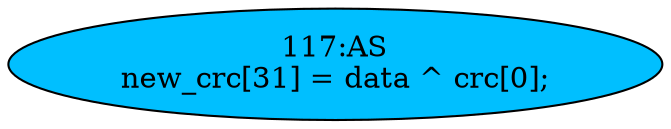 strict digraph "" {
	node [label="\N"];
	"117:AS"	 [ast="<pyverilog.vparser.ast.Assign object at 0x7f1e45c574d0>",
		def_var="['new_crc']",
		fillcolor=deepskyblue,
		label="117:AS
new_crc[31] = data ^ crc[0];",
		statements="[]",
		style=filled,
		typ=Assign,
		use_var="['data', 'crc']"];
}
